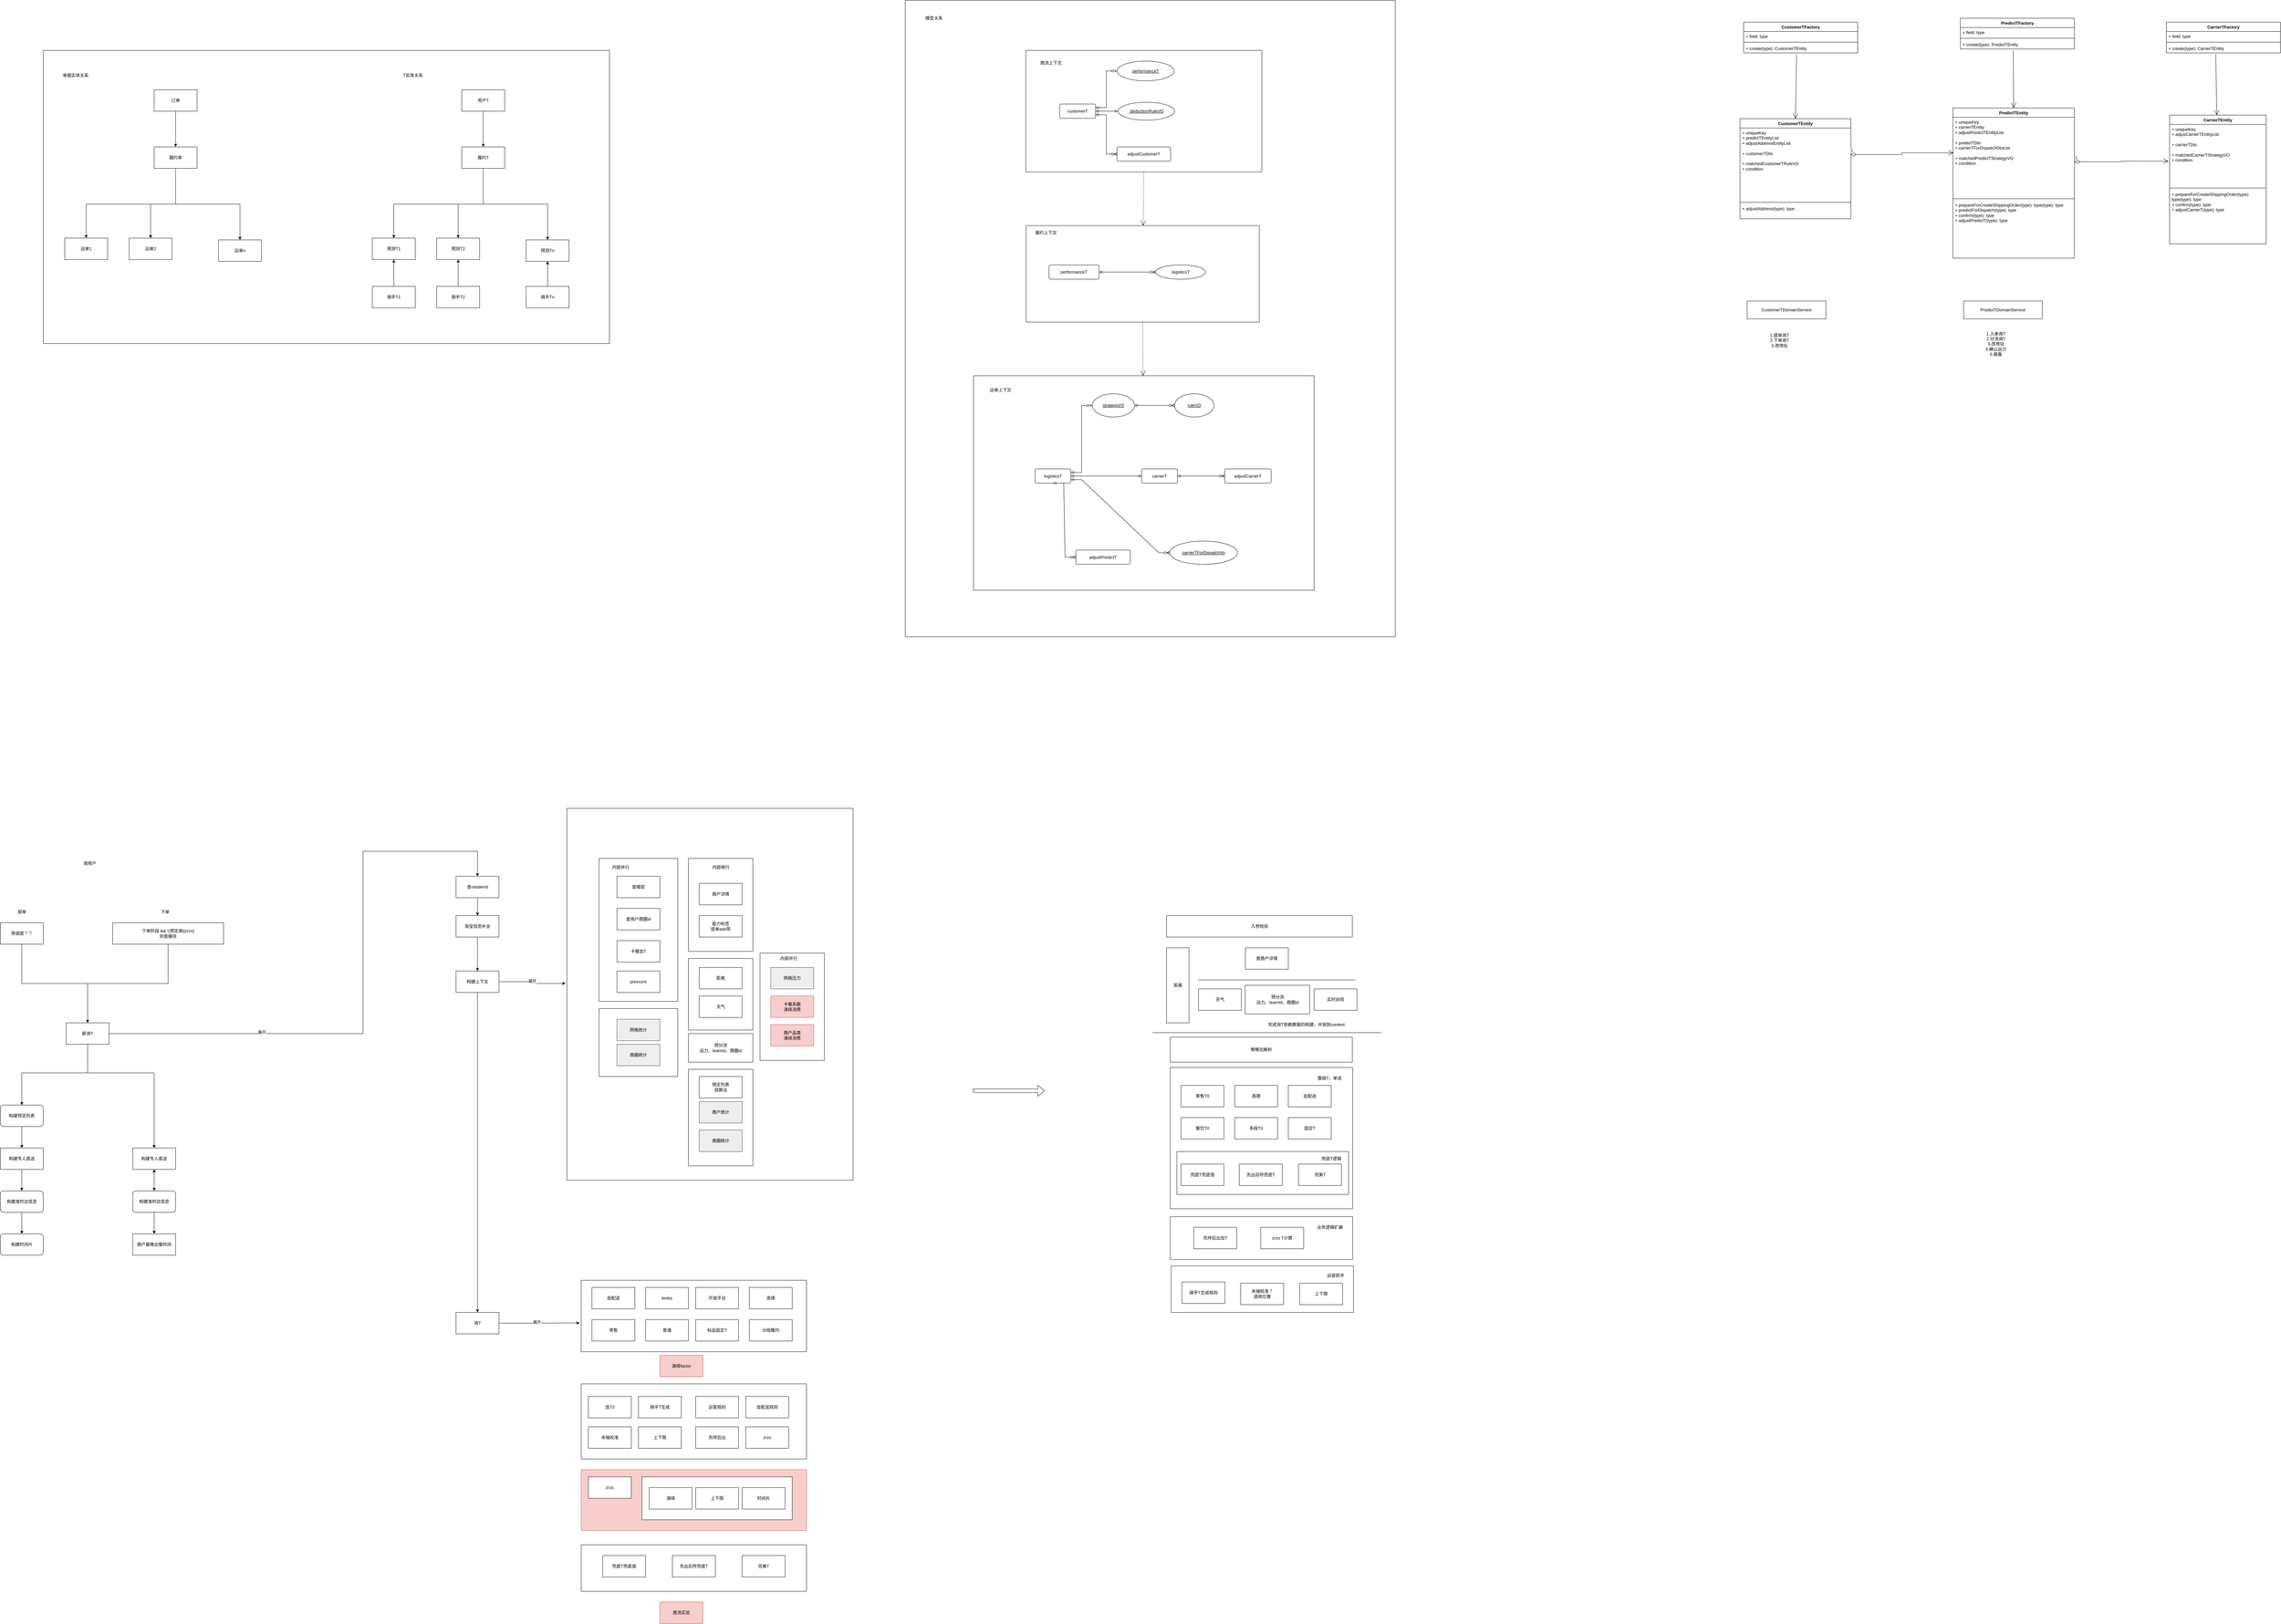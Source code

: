<mxfile version="22.1.15" type="github">
  <diagram name="第 1 页" id="Sy9umP3xg3mDAJ2cGHKU">
    <mxGraphModel dx="4770" dy="2398" grid="1" gridSize="10" guides="1" tooltips="1" connect="1" arrows="1" fold="1" page="1" pageScale="1" pageWidth="827" pageHeight="1169" math="0" shadow="0">
      <root>
        <mxCell id="0" />
        <mxCell id="1" parent="0" />
        <mxCell id="2tqALb7JNDnn6POCCFjh-95" value="" style="whiteSpace=wrap;html=1;" parent="1" vertex="1">
          <mxGeometry x="290" y="-390" width="1370" height="1780" as="geometry" />
        </mxCell>
        <mxCell id="2tqALb7JNDnn6POCCFjh-91" value="" style="whiteSpace=wrap;html=1;" parent="1" vertex="1">
          <mxGeometry x="627" y="-250" width="660" height="340" as="geometry" />
        </mxCell>
        <mxCell id="2tqALb7JNDnn6POCCFjh-89" value="" style="whiteSpace=wrap;html=1;" parent="1" vertex="1">
          <mxGeometry x="481" y="660" width="952" height="600" as="geometry" />
        </mxCell>
        <mxCell id="2tqALb7JNDnn6POCCFjh-84" value="" style="whiteSpace=wrap;html=1;" parent="1" vertex="1">
          <mxGeometry x="-2120" y="-250" width="1583" height="820" as="geometry" />
        </mxCell>
        <mxCell id="K0B4q0zZ-ZlsoghsB4aM-43" value="" style="whiteSpace=wrap;html=1;" parent="1" vertex="1">
          <mxGeometry x="-656" y="1870" width="800" height="1040" as="geometry" />
        </mxCell>
        <mxCell id="5gtfUiYYgIrYR47HqZrA-74" value="&lt;span style=&quot;color: rgb(0, 0, 0); font-family: Helvetica; font-size: 12px; font-style: normal; font-variant-ligatures: normal; font-variant-caps: normal; font-weight: 400; letter-spacing: normal; orphans: 2; text-align: center; text-indent: 0px; text-transform: none; widows: 2; word-spacing: 0px; -webkit-text-stroke-width: 0px; background-color: rgb(251, 251, 251); text-decoration-thickness: initial; text-decoration-style: initial; text-decoration-color: initial; float: none; display: inline !important;&quot;&gt;询用户&lt;br&gt;&lt;br&gt;&lt;/span&gt;" style="text;whiteSpace=wrap;html=1;" parent="1" vertex="1">
          <mxGeometry x="-2010" y="2010" width="260" height="50" as="geometry" />
        </mxCell>
        <mxCell id="5gtfUiYYgIrYR47HqZrA-94" style="edgeStyle=orthogonalEdgeStyle;rounded=0;orthogonalLoop=1;jettySize=auto;html=1;" parent="1" source="5gtfUiYYgIrYR47HqZrA-76" target="5gtfUiYYgIrYR47HqZrA-84" edge="1">
          <mxGeometry relative="1" as="geometry">
            <Array as="points">
              <mxPoint x="-1771" y="2360" />
              <mxPoint x="-1996" y="2360" />
            </Array>
          </mxGeometry>
        </mxCell>
        <mxCell id="5gtfUiYYgIrYR47HqZrA-76" value="下单阶段 &amp;amp;&amp;amp; !(预定单||zrzs)&lt;br&gt;则查缓存" style="whiteSpace=wrap;html=1;" parent="1" vertex="1">
          <mxGeometry x="-1926" y="2190" width="310" height="60" as="geometry" />
        </mxCell>
        <mxCell id="5gtfUiYYgIrYR47HqZrA-80" value="提单" style="text;html=1;align=center;verticalAlign=middle;resizable=0;points=[];autosize=1;strokeColor=none;fillColor=none;" parent="1" vertex="1">
          <mxGeometry x="-2210" y="2140" width="60" height="40" as="geometry" />
        </mxCell>
        <mxCell id="5gtfUiYYgIrYR47HqZrA-81" value="下单" style="text;html=1;align=center;verticalAlign=middle;resizable=0;points=[];autosize=1;strokeColor=none;fillColor=none;" parent="1" vertex="1">
          <mxGeometry x="-1810" y="2140" width="60" height="40" as="geometry" />
        </mxCell>
        <mxCell id="5gtfUiYYgIrYR47HqZrA-95" style="edgeStyle=orthogonalEdgeStyle;rounded=0;orthogonalLoop=1;jettySize=auto;html=1;" parent="1" source="5gtfUiYYgIrYR47HqZrA-82" target="5gtfUiYYgIrYR47HqZrA-84" edge="1">
          <mxGeometry relative="1" as="geometry">
            <Array as="points">
              <mxPoint x="-2180" y="2360" />
              <mxPoint x="-1996" y="2360" />
            </Array>
          </mxGeometry>
        </mxCell>
        <mxCell id="5gtfUiYYgIrYR47HqZrA-82" value="预调度？？" style="whiteSpace=wrap;html=1;" parent="1" vertex="1">
          <mxGeometry x="-2240" y="2190" width="120" height="60" as="geometry" />
        </mxCell>
        <mxCell id="5gtfUiYYgIrYR47HqZrA-96" style="edgeStyle=orthogonalEdgeStyle;rounded=0;orthogonalLoop=1;jettySize=auto;html=1;entryX=0.5;entryY=0;entryDx=0;entryDy=0;" parent="1" source="5gtfUiYYgIrYR47HqZrA-84" target="5gtfUiYYgIrYR47HqZrA-85" edge="1">
          <mxGeometry relative="1" as="geometry">
            <Array as="points">
              <mxPoint x="-1996" y="2610" />
              <mxPoint x="-2180" y="2610" />
            </Array>
          </mxGeometry>
        </mxCell>
        <mxCell id="5gtfUiYYgIrYR47HqZrA-97" style="edgeStyle=orthogonalEdgeStyle;rounded=0;orthogonalLoop=1;jettySize=auto;html=1;" parent="1" source="5gtfUiYYgIrYR47HqZrA-84" target="5gtfUiYYgIrYR47HqZrA-89" edge="1">
          <mxGeometry relative="1" as="geometry">
            <Array as="points">
              <mxPoint x="-1996" y="2610" />
              <mxPoint x="-1810" y="2610" />
            </Array>
          </mxGeometry>
        </mxCell>
        <mxCell id="5gtfUiYYgIrYR47HqZrA-103" style="edgeStyle=orthogonalEdgeStyle;rounded=0;orthogonalLoop=1;jettySize=auto;html=1;entryX=0.5;entryY=0;entryDx=0;entryDy=0;" parent="1" source="5gtfUiYYgIrYR47HqZrA-84" target="5gtfUiYYgIrYR47HqZrA-105" edge="1">
          <mxGeometry relative="1" as="geometry">
            <mxPoint x="-1056" y="2090" as="targetPoint" />
            <Array as="points">
              <mxPoint x="-1226" y="2500" />
              <mxPoint x="-1226" y="1990" />
              <mxPoint x="-906" y="1990" />
            </Array>
          </mxGeometry>
        </mxCell>
        <mxCell id="5gtfUiYYgIrYR47HqZrA-106" value="展开" style="edgeLabel;html=1;align=center;verticalAlign=middle;resizable=0;points=[];" parent="5gtfUiYYgIrYR47HqZrA-103" vertex="1" connectable="0">
          <mxGeometry x="-0.47" y="4" relative="1" as="geometry">
            <mxPoint as="offset" />
          </mxGeometry>
        </mxCell>
        <mxCell id="5gtfUiYYgIrYR47HqZrA-84" value="新询T" style="whiteSpace=wrap;html=1;" parent="1" vertex="1">
          <mxGeometry x="-2056" y="2470" width="120" height="60" as="geometry" />
        </mxCell>
        <mxCell id="5gtfUiYYgIrYR47HqZrA-98" value="" style="edgeStyle=orthogonalEdgeStyle;rounded=0;orthogonalLoop=1;jettySize=auto;html=1;" parent="1" source="5gtfUiYYgIrYR47HqZrA-85" target="5gtfUiYYgIrYR47HqZrA-91" edge="1">
          <mxGeometry relative="1" as="geometry" />
        </mxCell>
        <mxCell id="5gtfUiYYgIrYR47HqZrA-85" value="构建预定列表" style="rounded=1;whiteSpace=wrap;html=1;" parent="1" vertex="1">
          <mxGeometry x="-2240" y="2700" width="120" height="60" as="geometry" />
        </mxCell>
        <mxCell id="5gtfUiYYgIrYR47HqZrA-100" value="" style="edgeStyle=orthogonalEdgeStyle;rounded=0;orthogonalLoop=1;jettySize=auto;html=1;" parent="1" source="5gtfUiYYgIrYR47HqZrA-86" target="5gtfUiYYgIrYR47HqZrA-87" edge="1">
          <mxGeometry relative="1" as="geometry" />
        </mxCell>
        <mxCell id="5gtfUiYYgIrYR47HqZrA-86" value="构建准时达信息" style="rounded=1;whiteSpace=wrap;html=1;" parent="1" vertex="1">
          <mxGeometry x="-2240" y="2940" width="120" height="60" as="geometry" />
        </mxCell>
        <mxCell id="5gtfUiYYgIrYR47HqZrA-87" value="构建时间片" style="rounded=1;whiteSpace=wrap;html=1;" parent="1" vertex="1">
          <mxGeometry x="-2240" y="3060" width="120" height="60" as="geometry" />
        </mxCell>
        <mxCell id="5gtfUiYYgIrYR47HqZrA-88" value="商户最晚出餐时间" style="whiteSpace=wrap;html=1;" parent="1" vertex="1">
          <mxGeometry x="-1870" y="3060" width="120" height="60" as="geometry" />
        </mxCell>
        <mxCell id="5gtfUiYYgIrYR47HqZrA-101" value="" style="edgeStyle=orthogonalEdgeStyle;rounded=0;orthogonalLoop=1;jettySize=auto;html=1;" parent="1" source="5gtfUiYYgIrYR47HqZrA-89" target="5gtfUiYYgIrYR47HqZrA-90" edge="1">
          <mxGeometry relative="1" as="geometry" />
        </mxCell>
        <mxCell id="5gtfUiYYgIrYR47HqZrA-89" value="构建专人直送" style="whiteSpace=wrap;html=1;" parent="1" vertex="1">
          <mxGeometry x="-1870" y="2820" width="120" height="60" as="geometry" />
        </mxCell>
        <mxCell id="5gtfUiYYgIrYR47HqZrA-102" value="" style="edgeStyle=orthogonalEdgeStyle;rounded=0;orthogonalLoop=1;jettySize=auto;html=1;" parent="1" source="5gtfUiYYgIrYR47HqZrA-90" target="5gtfUiYYgIrYR47HqZrA-88" edge="1">
          <mxGeometry relative="1" as="geometry" />
        </mxCell>
        <mxCell id="j1E3PI4-q5CCPXzSKbCA-19" value="" style="edgeStyle=orthogonalEdgeStyle;rounded=0;orthogonalLoop=1;jettySize=auto;html=1;" parent="1" source="5gtfUiYYgIrYR47HqZrA-90" target="5gtfUiYYgIrYR47HqZrA-89" edge="1">
          <mxGeometry relative="1" as="geometry" />
        </mxCell>
        <mxCell id="5gtfUiYYgIrYR47HqZrA-90" value="构建准时达信息" style="rounded=1;whiteSpace=wrap;html=1;" parent="1" vertex="1">
          <mxGeometry x="-1870" y="2940" width="120" height="60" as="geometry" />
        </mxCell>
        <mxCell id="5gtfUiYYgIrYR47HqZrA-99" value="" style="edgeStyle=orthogonalEdgeStyle;rounded=0;orthogonalLoop=1;jettySize=auto;html=1;" parent="1" source="5gtfUiYYgIrYR47HqZrA-91" target="5gtfUiYYgIrYR47HqZrA-86" edge="1">
          <mxGeometry relative="1" as="geometry" />
        </mxCell>
        <mxCell id="5gtfUiYYgIrYR47HqZrA-91" value="构建专人直送" style="whiteSpace=wrap;html=1;" parent="1" vertex="1">
          <mxGeometry x="-2240" y="2820" width="120" height="60" as="geometry" />
        </mxCell>
        <mxCell id="5gtfUiYYgIrYR47HqZrA-92" style="edgeStyle=orthogonalEdgeStyle;rounded=0;orthogonalLoop=1;jettySize=auto;html=1;exitX=0.5;exitY=1;exitDx=0;exitDy=0;" parent="1" source="5gtfUiYYgIrYR47HqZrA-85" target="5gtfUiYYgIrYR47HqZrA-85" edge="1">
          <mxGeometry relative="1" as="geometry" />
        </mxCell>
        <mxCell id="K0B4q0zZ-ZlsoghsB4aM-3" value="" style="edgeStyle=orthogonalEdgeStyle;rounded=0;orthogonalLoop=1;jettySize=auto;html=1;" parent="1" source="5gtfUiYYgIrYR47HqZrA-105" target="K0B4q0zZ-ZlsoghsB4aM-2" edge="1">
          <mxGeometry relative="1" as="geometry" />
        </mxCell>
        <mxCell id="5gtfUiYYgIrYR47HqZrA-105" value="查retailerId" style="whiteSpace=wrap;html=1;" parent="1" vertex="1">
          <mxGeometry x="-966" y="2060" width="120" height="60" as="geometry" />
        </mxCell>
        <mxCell id="K0B4q0zZ-ZlsoghsB4aM-5" value="" style="edgeStyle=orthogonalEdgeStyle;rounded=0;orthogonalLoop=1;jettySize=auto;html=1;" parent="1" source="K0B4q0zZ-ZlsoghsB4aM-2" target="K0B4q0zZ-ZlsoghsB4aM-4" edge="1">
          <mxGeometry relative="1" as="geometry" />
        </mxCell>
        <mxCell id="K0B4q0zZ-ZlsoghsB4aM-2" value="淘宝信息补全" style="whiteSpace=wrap;html=1;" parent="1" vertex="1">
          <mxGeometry x="-966" y="2170" width="120" height="60" as="geometry" />
        </mxCell>
        <mxCell id="K0B4q0zZ-ZlsoghsB4aM-48" style="edgeStyle=orthogonalEdgeStyle;rounded=0;orthogonalLoop=1;jettySize=auto;html=1;entryX=0.5;entryY=0;entryDx=0;entryDy=0;" parent="1" source="K0B4q0zZ-ZlsoghsB4aM-4" target="K0B4q0zZ-ZlsoghsB4aM-47" edge="1">
          <mxGeometry relative="1" as="geometry" />
        </mxCell>
        <mxCell id="K0B4q0zZ-ZlsoghsB4aM-4" value="构建上下文" style="whiteSpace=wrap;html=1;" parent="1" vertex="1">
          <mxGeometry x="-966" y="2325" width="120" height="60" as="geometry" />
        </mxCell>
        <mxCell id="K0B4q0zZ-ZlsoghsB4aM-6" value="" style="whiteSpace=wrap;html=1;" parent="1" vertex="1">
          <mxGeometry x="-566" y="2010" width="220" height="400" as="geometry" />
        </mxCell>
        <mxCell id="K0B4q0zZ-ZlsoghsB4aM-7" value="查用户商圈id" style="whiteSpace=wrap;html=1;" parent="1" vertex="1">
          <mxGeometry x="-516" y="2150" width="120" height="60" as="geometry" />
        </mxCell>
        <mxCell id="K0B4q0zZ-ZlsoghsB4aM-8" value="卡餐加T" style="whiteSpace=wrap;html=1;" parent="1" vertex="1">
          <mxGeometry x="-516" y="2240" width="120" height="60" as="geometry" />
        </mxCell>
        <mxCell id="K0B4q0zZ-ZlsoghsB4aM-9" value="prescore" style="whiteSpace=wrap;html=1;" parent="1" vertex="1">
          <mxGeometry x="-516" y="2325" width="120" height="60" as="geometry" />
        </mxCell>
        <mxCell id="K0B4q0zZ-ZlsoghsB4aM-13" value="" style="whiteSpace=wrap;html=1;" parent="1" vertex="1">
          <mxGeometry x="-316" y="2010" width="180" height="260" as="geometry" />
        </mxCell>
        <mxCell id="K0B4q0zZ-ZlsoghsB4aM-15" value="能力标签&lt;br&gt;提单ads带" style="whiteSpace=wrap;html=1;" parent="1" vertex="1">
          <mxGeometry x="-286" y="2170" width="120" height="60" as="geometry" />
        </mxCell>
        <mxCell id="K0B4q0zZ-ZlsoghsB4aM-17" value="" style="whiteSpace=wrap;html=1;" parent="1" vertex="1">
          <mxGeometry x="-116" y="2275" width="180" height="300" as="geometry" />
        </mxCell>
        <mxCell id="K0B4q0zZ-ZlsoghsB4aM-19" value="商户品类&lt;br&gt;演绎消费" style="whiteSpace=wrap;html=1;fillColor=#f8cecc;strokeColor=#b85450;" parent="1" vertex="1">
          <mxGeometry x="-86" y="2475" width="120" height="60" as="geometry" />
        </mxCell>
        <mxCell id="K0B4q0zZ-ZlsoghsB4aM-21" value="网格压力" style="whiteSpace=wrap;html=1;fillColor=#eeeeee;strokeColor=#36393d;" parent="1" vertex="1">
          <mxGeometry x="-86" y="2315" width="120" height="60" as="geometry" />
        </mxCell>
        <mxCell id="K0B4q0zZ-ZlsoghsB4aM-24" value="查楼层" style="whiteSpace=wrap;html=1;" parent="1" vertex="1">
          <mxGeometry x="-516" y="2060" width="120" height="60" as="geometry" />
        </mxCell>
        <mxCell id="K0B4q0zZ-ZlsoghsB4aM-26" value="商户详情" style="whiteSpace=wrap;html=1;" parent="1" vertex="1">
          <mxGeometry x="-286" y="2080" width="120" height="60" as="geometry" />
        </mxCell>
        <mxCell id="K0B4q0zZ-ZlsoghsB4aM-27" value="内部并行" style="text;html=1;align=center;verticalAlign=middle;resizable=0;points=[];autosize=1;strokeColor=none;fillColor=none;" parent="1" vertex="1">
          <mxGeometry x="-556" y="2015" width="100" height="40" as="geometry" />
        </mxCell>
        <mxCell id="K0B4q0zZ-ZlsoghsB4aM-28" value="内部串行" style="text;html=1;align=center;verticalAlign=middle;resizable=0;points=[];autosize=1;strokeColor=none;fillColor=none;" parent="1" vertex="1">
          <mxGeometry x="-276" y="2015" width="100" height="40" as="geometry" />
        </mxCell>
        <mxCell id="K0B4q0zZ-ZlsoghsB4aM-29" value="卡餐系数&lt;br&gt;演绎消费" style="whiteSpace=wrap;html=1;fillColor=#f8cecc;strokeColor=#b85450;" parent="1" vertex="1">
          <mxGeometry x="-86" y="2395" width="120" height="60" as="geometry" />
        </mxCell>
        <mxCell id="K0B4q0zZ-ZlsoghsB4aM-30" value="内部并行" style="text;html=1;align=center;verticalAlign=middle;resizable=0;points=[];autosize=1;strokeColor=none;fillColor=none;" parent="1" vertex="1">
          <mxGeometry x="-86" y="2270" width="100" height="40" as="geometry" />
        </mxCell>
        <mxCell id="K0B4q0zZ-ZlsoghsB4aM-31" value="预分流&lt;br&gt;运力、teamId、商圈id" style="whiteSpace=wrap;html=1;" parent="1" vertex="1">
          <mxGeometry x="-316" y="2500" width="180" height="80" as="geometry" />
        </mxCell>
        <mxCell id="K0B4q0zZ-ZlsoghsB4aM-32" value="" style="whiteSpace=wrap;html=1;" parent="1" vertex="1">
          <mxGeometry x="-316" y="2290" width="180" height="200" as="geometry" />
        </mxCell>
        <mxCell id="K0B4q0zZ-ZlsoghsB4aM-33" value="距离" style="whiteSpace=wrap;html=1;" parent="1" vertex="1">
          <mxGeometry x="-286" y="2315" width="120" height="60" as="geometry" />
        </mxCell>
        <mxCell id="K0B4q0zZ-ZlsoghsB4aM-34" value="天气" style="whiteSpace=wrap;html=1;" parent="1" vertex="1">
          <mxGeometry x="-286" y="2395" width="120" height="60" as="geometry" />
        </mxCell>
        <mxCell id="K0B4q0zZ-ZlsoghsB4aM-35" value="" style="whiteSpace=wrap;html=1;" parent="1" vertex="1">
          <mxGeometry x="-566" y="2430" width="220" height="190" as="geometry" />
        </mxCell>
        <mxCell id="K0B4q0zZ-ZlsoghsB4aM-36" value="网格统计" style="whiteSpace=wrap;html=1;fillColor=#eeeeee;strokeColor=#36393d;" parent="1" vertex="1">
          <mxGeometry x="-516" y="2460" width="120" height="60" as="geometry" />
        </mxCell>
        <mxCell id="K0B4q0zZ-ZlsoghsB4aM-37" value="商圈统计" style="whiteSpace=wrap;html=1;fillColor=#eeeeee;strokeColor=#36393d;" parent="1" vertex="1">
          <mxGeometry x="-516" y="2530" width="120" height="60" as="geometry" />
        </mxCell>
        <mxCell id="K0B4q0zZ-ZlsoghsB4aM-39" value="" style="whiteSpace=wrap;html=1;" parent="1" vertex="1">
          <mxGeometry x="-316" y="2600" width="180" height="270" as="geometry" />
        </mxCell>
        <mxCell id="K0B4q0zZ-ZlsoghsB4aM-40" value="商户统计" style="whiteSpace=wrap;html=1;fillColor=#eeeeee;strokeColor=#36393d;" parent="1" vertex="1">
          <mxGeometry x="-286" y="2690" width="120" height="60" as="geometry" />
        </mxCell>
        <mxCell id="K0B4q0zZ-ZlsoghsB4aM-41" value="商圈统计" style="whiteSpace=wrap;html=1;fillColor=#eeeeee;strokeColor=#36393d;" parent="1" vertex="1">
          <mxGeometry x="-286" y="2770" width="120" height="60" as="geometry" />
        </mxCell>
        <mxCell id="K0B4q0zZ-ZlsoghsB4aM-42" value="预定列表&lt;br style=&quot;border-color: var(--border-color);&quot;&gt;调算法" style="whiteSpace=wrap;html=1;" parent="1" vertex="1">
          <mxGeometry x="-286" y="2620" width="120" height="60" as="geometry" />
        </mxCell>
        <mxCell id="K0B4q0zZ-ZlsoghsB4aM-45" style="edgeStyle=orthogonalEdgeStyle;rounded=0;orthogonalLoop=1;jettySize=auto;html=1;entryX=-0.005;entryY=0.471;entryDx=0;entryDy=0;entryPerimeter=0;" parent="1" source="K0B4q0zZ-ZlsoghsB4aM-4" target="K0B4q0zZ-ZlsoghsB4aM-43" edge="1">
          <mxGeometry relative="1" as="geometry" />
        </mxCell>
        <mxCell id="K0B4q0zZ-ZlsoghsB4aM-46" value="展开" style="edgeLabel;html=1;align=center;verticalAlign=middle;resizable=0;points=[];" parent="K0B4q0zZ-ZlsoghsB4aM-45" vertex="1" connectable="0">
          <mxGeometry x="-0.025" y="2" relative="1" as="geometry">
            <mxPoint as="offset" />
          </mxGeometry>
        </mxCell>
        <mxCell id="K0B4q0zZ-ZlsoghsB4aM-47" value="询T" style="whiteSpace=wrap;html=1;" parent="1" vertex="1">
          <mxGeometry x="-966" y="3280" width="120" height="60" as="geometry" />
        </mxCell>
        <mxCell id="K0B4q0zZ-ZlsoghsB4aM-49" value="" style="whiteSpace=wrap;html=1;" parent="1" vertex="1">
          <mxGeometry x="-616" y="3190" width="630" height="200" as="geometry" />
        </mxCell>
        <mxCell id="K0B4q0zZ-ZlsoghsB4aM-50" value="bmbs" style="whiteSpace=wrap;html=1;" parent="1" vertex="1">
          <mxGeometry x="-436" y="3210" width="120" height="60" as="geometry" />
        </mxCell>
        <mxCell id="K0B4q0zZ-ZlsoghsB4aM-51" value="自配送" style="whiteSpace=wrap;html=1;" parent="1" vertex="1">
          <mxGeometry x="-586" y="3210" width="120" height="60" as="geometry" />
        </mxCell>
        <mxCell id="K0B4q0zZ-ZlsoghsB4aM-52" value="开放平台" style="whiteSpace=wrap;html=1;" parent="1" vertex="1">
          <mxGeometry x="-296" y="3210" width="120" height="60" as="geometry" />
        </mxCell>
        <mxCell id="K0B4q0zZ-ZlsoghsB4aM-53" value="高德" style="whiteSpace=wrap;html=1;" parent="1" vertex="1">
          <mxGeometry x="-146" y="3210" width="120" height="60" as="geometry" />
        </mxCell>
        <mxCell id="K0B4q0zZ-ZlsoghsB4aM-54" value="分段履约" style="whiteSpace=wrap;html=1;" parent="1" vertex="1">
          <mxGeometry x="-146" y="3300" width="120" height="60" as="geometry" />
        </mxCell>
        <mxCell id="K0B4q0zZ-ZlsoghsB4aM-55" value="零售" style="whiteSpace=wrap;html=1;" parent="1" vertex="1">
          <mxGeometry x="-586" y="3300" width="120" height="60" as="geometry" />
        </mxCell>
        <mxCell id="K0B4q0zZ-ZlsoghsB4aM-56" value="普通" style="whiteSpace=wrap;html=1;" parent="1" vertex="1">
          <mxGeometry x="-436" y="3300" width="120" height="60" as="geometry" />
        </mxCell>
        <mxCell id="K0B4q0zZ-ZlsoghsB4aM-57" value="标品固定T" style="whiteSpace=wrap;html=1;" parent="1" vertex="1">
          <mxGeometry x="-296" y="3300" width="120" height="60" as="geometry" />
        </mxCell>
        <mxCell id="K0B4q0zZ-ZlsoghsB4aM-58" style="edgeStyle=orthogonalEdgeStyle;rounded=0;orthogonalLoop=1;jettySize=auto;html=1;entryX=-0.007;entryY=0.597;entryDx=0;entryDy=0;entryPerimeter=0;" parent="1" source="K0B4q0zZ-ZlsoghsB4aM-47" target="K0B4q0zZ-ZlsoghsB4aM-49" edge="1">
          <mxGeometry relative="1" as="geometry" />
        </mxCell>
        <mxCell id="K0B4q0zZ-ZlsoghsB4aM-59" value="展开" style="edgeLabel;html=1;align=center;verticalAlign=middle;resizable=0;points=[];" parent="K0B4q0zZ-ZlsoghsB4aM-58" vertex="1" connectable="0">
          <mxGeometry x="-0.08" y="3" relative="1" as="geometry">
            <mxPoint x="2" as="offset" />
          </mxGeometry>
        </mxCell>
        <mxCell id="K0B4q0zZ-ZlsoghsB4aM-60" value="" style="whiteSpace=wrap;html=1;" parent="1" vertex="1">
          <mxGeometry x="-616" y="3930" width="630" height="130" as="geometry" />
        </mxCell>
        <mxCell id="K0B4q0zZ-ZlsoghsB4aM-61" value="兜底T兜底值" style="whiteSpace=wrap;html=1;" parent="1" vertex="1">
          <mxGeometry x="-556" y="3960" width="120" height="60" as="geometry" />
        </mxCell>
        <mxCell id="K0B4q0zZ-ZlsoghsB4aM-62" value="完美T" style="whiteSpace=wrap;html=1;" parent="1" vertex="1">
          <mxGeometry x="-166" y="3960" width="120" height="60" as="geometry" />
        </mxCell>
        <mxCell id="K0B4q0zZ-ZlsoghsB4aM-63" value="先出后呼兜底T" style="whiteSpace=wrap;html=1;" parent="1" vertex="1">
          <mxGeometry x="-361" y="3960" width="120" height="60" as="geometry" />
        </mxCell>
        <mxCell id="K0B4q0zZ-ZlsoghsB4aM-64" value="演绎factor" style="whiteSpace=wrap;html=1;fillColor=#f8cecc;strokeColor=#b85450;" parent="1" vertex="1">
          <mxGeometry x="-396" y="3400" width="120" height="60" as="geometry" />
        </mxCell>
        <mxCell id="K0B4q0zZ-ZlsoghsB4aM-66" value="" style="whiteSpace=wrap;html=1;" parent="1" vertex="1">
          <mxGeometry x="-616" y="3480" width="630" height="210" as="geometry" />
        </mxCell>
        <mxCell id="j1E3PI4-q5CCPXzSKbCA-1" value="选T0" style="whiteSpace=wrap;html=1;" parent="1" vertex="1">
          <mxGeometry x="-596" y="3515" width="120" height="60" as="geometry" />
        </mxCell>
        <mxCell id="j1E3PI4-q5CCPXzSKbCA-2" value="骑手T生成" style="whiteSpace=wrap;html=1;" parent="1" vertex="1">
          <mxGeometry x="-456" y="3515" width="120" height="60" as="geometry" />
        </mxCell>
        <mxCell id="j1E3PI4-q5CCPXzSKbCA-3" value="运营规则" style="whiteSpace=wrap;html=1;" parent="1" vertex="1">
          <mxGeometry x="-296" y="3515" width="120" height="60" as="geometry" />
        </mxCell>
        <mxCell id="j1E3PI4-q5CCPXzSKbCA-4" value="自配送规则" style="whiteSpace=wrap;html=1;" parent="1" vertex="1">
          <mxGeometry x="-156" y="3515" width="120" height="60" as="geometry" />
        </mxCell>
        <mxCell id="j1E3PI4-q5CCPXzSKbCA-5" value="上下限" style="whiteSpace=wrap;html=1;" parent="1" vertex="1">
          <mxGeometry x="-456" y="3600" width="120" height="60" as="geometry" />
        </mxCell>
        <mxCell id="j1E3PI4-q5CCPXzSKbCA-6" value="末端校准" style="whiteSpace=wrap;html=1;" parent="1" vertex="1">
          <mxGeometry x="-596" y="3600" width="120" height="60" as="geometry" />
        </mxCell>
        <mxCell id="j1E3PI4-q5CCPXzSKbCA-7" value="先呼后出" style="whiteSpace=wrap;html=1;" parent="1" vertex="1">
          <mxGeometry x="-296" y="3600" width="120" height="60" as="geometry" />
        </mxCell>
        <mxCell id="j1E3PI4-q5CCPXzSKbCA-8" value="zrzs" style="whiteSpace=wrap;html=1;" parent="1" vertex="1">
          <mxGeometry x="-156" y="3600" width="120" height="60" as="geometry" />
        </mxCell>
        <mxCell id="j1E3PI4-q5CCPXzSKbCA-9" value="" style="whiteSpace=wrap;html=1;fillColor=#f8cecc;strokeColor=#b85450;" parent="1" vertex="1">
          <mxGeometry x="-616" y="3720" width="630" height="170" as="geometry" />
        </mxCell>
        <mxCell id="j1E3PI4-q5CCPXzSKbCA-10" value="zrzs" style="whiteSpace=wrap;html=1;" parent="1" vertex="1">
          <mxGeometry x="-596" y="3740" width="120" height="60" as="geometry" />
        </mxCell>
        <mxCell id="j1E3PI4-q5CCPXzSKbCA-12" value="" style="whiteSpace=wrap;html=1;" parent="1" vertex="1">
          <mxGeometry x="-446" y="3740" width="420" height="120" as="geometry" />
        </mxCell>
        <mxCell id="j1E3PI4-q5CCPXzSKbCA-13" value="演绎" style="whiteSpace=wrap;html=1;" parent="1" vertex="1">
          <mxGeometry x="-426" y="3770" width="120" height="60" as="geometry" />
        </mxCell>
        <mxCell id="j1E3PI4-q5CCPXzSKbCA-14" value="上下限" style="whiteSpace=wrap;html=1;" parent="1" vertex="1">
          <mxGeometry x="-296" y="3770" width="120" height="60" as="geometry" />
        </mxCell>
        <mxCell id="j1E3PI4-q5CCPXzSKbCA-15" value="时间片" style="whiteSpace=wrap;html=1;" parent="1" vertex="1">
          <mxGeometry x="-166" y="3770" width="120" height="60" as="geometry" />
        </mxCell>
        <mxCell id="j1E3PI4-q5CCPXzSKbCA-16" value="商流实验" style="whiteSpace=wrap;html=1;fillColor=#f8cecc;strokeColor=#b85450;" parent="1" vertex="1">
          <mxGeometry x="-396" y="4090" width="120" height="60" as="geometry" />
        </mxCell>
        <mxCell id="j1E3PI4-q5CCPXzSKbCA-35" value="CustomerTEntity" style="swimlane;fontStyle=1;align=center;verticalAlign=top;childLayout=stackLayout;horizontal=1;startSize=26;horizontalStack=0;resizeParent=1;resizeParentMax=0;resizeLast=0;collapsible=1;marginBottom=0;whiteSpace=wrap;html=1;" parent="1" vertex="1">
          <mxGeometry x="2624" y="-59" width="310" height="280" as="geometry" />
        </mxCell>
        <mxCell id="j1E3PI4-q5CCPXzSKbCA-36" value="+ uniqueKey&lt;br&gt;+ predictTEntityList&lt;br&gt;+ adjustAddressEntityList&lt;br&gt;&lt;br&gt;+ customerTDto&lt;br style=&quot;border-color: var(--border-color);&quot;&gt;&lt;br&gt;+ matchedCustomerTRuleVO&lt;br&gt;+ condition" style="text;strokeColor=none;fillColor=none;align=left;verticalAlign=top;spacingLeft=4;spacingRight=4;overflow=hidden;rotatable=0;points=[[0,0.5],[1,0.5]];portConstraint=eastwest;whiteSpace=wrap;html=1;" parent="j1E3PI4-q5CCPXzSKbCA-35" vertex="1">
          <mxGeometry y="26" width="310" height="204" as="geometry" />
        </mxCell>
        <mxCell id="j1E3PI4-q5CCPXzSKbCA-37" value="" style="line;strokeWidth=1;fillColor=none;align=left;verticalAlign=middle;spacingTop=-1;spacingLeft=3;spacingRight=3;rotatable=0;labelPosition=right;points=[];portConstraint=eastwest;strokeColor=inherit;" parent="j1E3PI4-q5CCPXzSKbCA-35" vertex="1">
          <mxGeometry y="230" width="310" height="8" as="geometry" />
        </mxCell>
        <mxCell id="j1E3PI4-q5CCPXzSKbCA-38" value="+ adjustAddress(type): type" style="text;strokeColor=none;fillColor=none;align=left;verticalAlign=top;spacingLeft=4;spacingRight=4;overflow=hidden;rotatable=0;points=[[0,0.5],[1,0.5]];portConstraint=eastwest;whiteSpace=wrap;html=1;" parent="j1E3PI4-q5CCPXzSKbCA-35" vertex="1">
          <mxGeometry y="238" width="310" height="42" as="geometry" />
        </mxCell>
        <mxCell id="j1E3PI4-q5CCPXzSKbCA-40" value="PredictTEntity" style="swimlane;fontStyle=1;align=center;verticalAlign=top;childLayout=stackLayout;horizontal=1;startSize=26;horizontalStack=0;resizeParent=1;resizeParentMax=0;resizeLast=0;collapsible=1;marginBottom=0;whiteSpace=wrap;html=1;" parent="1" vertex="1">
          <mxGeometry x="3219" y="-89" width="340" height="420" as="geometry" />
        </mxCell>
        <mxCell id="j1E3PI4-q5CCPXzSKbCA-41" value="+ uniqueKey&lt;br&gt;+ carrierTEntity&lt;br&gt;+ adjustPredictTEntityList&lt;br&gt;&lt;br&gt;+ predictTDto&lt;br style=&quot;border-color: var(--border-color);&quot;&gt;+&amp;nbsp;carrierTForDispatchDtoList&lt;br style=&quot;border-color: var(--border-color);&quot;&gt;&lt;br&gt;+ matchedPredictTStrategyVO&lt;br&gt;+ condition" style="text;strokeColor=none;fillColor=none;align=left;verticalAlign=top;spacingLeft=4;spacingRight=4;overflow=hidden;rotatable=0;points=[[0,0.5],[1,0.5]];portConstraint=eastwest;whiteSpace=wrap;html=1;" parent="j1E3PI4-q5CCPXzSKbCA-40" vertex="1">
          <mxGeometry y="26" width="340" height="224" as="geometry" />
        </mxCell>
        <mxCell id="j1E3PI4-q5CCPXzSKbCA-42" value="" style="line;strokeWidth=1;fillColor=none;align=left;verticalAlign=middle;spacingTop=-1;spacingLeft=3;spacingRight=3;rotatable=0;labelPosition=right;points=[];portConstraint=eastwest;strokeColor=inherit;" parent="j1E3PI4-q5CCPXzSKbCA-40" vertex="1">
          <mxGeometry y="250" width="340" height="8" as="geometry" />
        </mxCell>
        <mxCell id="j1E3PI4-q5CCPXzSKbCA-43" value="+ prepareForCreateShippingOrder(type): type(type): type&lt;br&gt;+ predictForDispatch(type): type&lt;br&gt;+ confirm(type): type&lt;br&gt;+ adjustPredictT(type): type" style="text;strokeColor=none;fillColor=none;align=left;verticalAlign=top;spacingLeft=4;spacingRight=4;overflow=hidden;rotatable=0;points=[[0,0.5],[1,0.5]];portConstraint=eastwest;whiteSpace=wrap;html=1;" parent="j1E3PI4-q5CCPXzSKbCA-40" vertex="1">
          <mxGeometry y="258" width="340" height="162" as="geometry" />
        </mxCell>
        <mxCell id="j1E3PI4-q5CCPXzSKbCA-45" value="CarrierTEntity" style="swimlane;fontStyle=1;align=center;verticalAlign=top;childLayout=stackLayout;horizontal=1;startSize=26;horizontalStack=0;resizeParent=1;resizeParentMax=0;resizeLast=0;collapsible=1;marginBottom=0;whiteSpace=wrap;html=1;" parent="1" vertex="1">
          <mxGeometry x="3825" y="-69" width="270" height="360" as="geometry" />
        </mxCell>
        <mxCell id="j1E3PI4-q5CCPXzSKbCA-46" value="+ uniqueKey&lt;br&gt;+ adjusCarrierTEntityList&lt;br&gt;&lt;br&gt;+ carrierTDto&lt;br&gt;&lt;br&gt;+ matchedCarrierTStrategyVO&lt;br&gt;+ condition" style="text;strokeColor=none;fillColor=none;align=left;verticalAlign=top;spacingLeft=4;spacingRight=4;overflow=hidden;rotatable=0;points=[[0,0.5],[1,0.5]];portConstraint=eastwest;whiteSpace=wrap;html=1;" parent="j1E3PI4-q5CCPXzSKbCA-45" vertex="1">
          <mxGeometry y="26" width="270" height="174" as="geometry" />
        </mxCell>
        <mxCell id="j1E3PI4-q5CCPXzSKbCA-47" value="" style="line;strokeWidth=1;fillColor=none;align=left;verticalAlign=middle;spacingTop=-1;spacingLeft=3;spacingRight=3;rotatable=0;labelPosition=right;points=[];portConstraint=eastwest;strokeColor=inherit;" parent="j1E3PI4-q5CCPXzSKbCA-45" vertex="1">
          <mxGeometry y="200" width="270" height="8" as="geometry" />
        </mxCell>
        <mxCell id="j1E3PI4-q5CCPXzSKbCA-48" value="+ prepareForCreateShippingOrder(type): type(type): type&lt;br style=&quot;border-color: var(--border-color);&quot;&gt;+ confirm(type): type&lt;br&gt;+ adjustCarrierT(type): type" style="text;strokeColor=none;fillColor=none;align=left;verticalAlign=top;spacingLeft=4;spacingRight=4;overflow=hidden;rotatable=0;points=[[0,0.5],[1,0.5]];portConstraint=eastwest;whiteSpace=wrap;html=1;" parent="j1E3PI4-q5CCPXzSKbCA-45" vertex="1">
          <mxGeometry y="208" width="270" height="152" as="geometry" />
        </mxCell>
        <mxCell id="j1E3PI4-q5CCPXzSKbCA-54" value="1" style="endArrow=open;html=1;endSize=12;startArrow=diamondThin;startSize=14;startFill=0;edgeStyle=orthogonalEdgeStyle;align=left;verticalAlign=bottom;rounded=0;exitX=0.995;exitY=0.364;exitDx=0;exitDy=0;exitPerimeter=0;entryX=0.004;entryY=0.444;entryDx=0;entryDy=0;entryPerimeter=0;" parent="1" source="j1E3PI4-q5CCPXzSKbCA-36" target="j1E3PI4-q5CCPXzSKbCA-41" edge="1">
          <mxGeometry x="-1" y="3" relative="1" as="geometry">
            <mxPoint x="3015" y="41" as="sourcePoint" />
            <mxPoint x="3175" y="41" as="targetPoint" />
          </mxGeometry>
        </mxCell>
        <mxCell id="j1E3PI4-q5CCPXzSKbCA-55" value="1" style="endArrow=open;html=1;endSize=12;startArrow=diamondThin;startSize=14;startFill=0;edgeStyle=orthogonalEdgeStyle;align=left;verticalAlign=bottom;rounded=0;exitX=0.999;exitY=0.556;exitDx=0;exitDy=0;exitPerimeter=0;entryX=-0.012;entryY=0.591;entryDx=0;entryDy=0;entryPerimeter=0;" parent="1" source="j1E3PI4-q5CCPXzSKbCA-41" target="j1E3PI4-q5CCPXzSKbCA-46" edge="1">
          <mxGeometry x="-1" y="3" relative="1" as="geometry">
            <mxPoint x="3595" y="-9" as="sourcePoint" />
            <mxPoint x="3755" y="-9" as="targetPoint" />
          </mxGeometry>
        </mxCell>
        <mxCell id="j1E3PI4-q5CCPXzSKbCA-57" value="CustomerTFactory" style="swimlane;fontStyle=1;align=center;verticalAlign=top;childLayout=stackLayout;horizontal=1;startSize=26;horizontalStack=0;resizeParent=1;resizeParentMax=0;resizeLast=0;collapsible=1;marginBottom=0;whiteSpace=wrap;html=1;" parent="1" vertex="1">
          <mxGeometry x="2634" y="-329" width="319" height="86" as="geometry" />
        </mxCell>
        <mxCell id="j1E3PI4-q5CCPXzSKbCA-58" value="+ field: type" style="text;strokeColor=none;fillColor=none;align=left;verticalAlign=top;spacingLeft=4;spacingRight=4;overflow=hidden;rotatable=0;points=[[0,0.5],[1,0.5]];portConstraint=eastwest;whiteSpace=wrap;html=1;" parent="j1E3PI4-q5CCPXzSKbCA-57" vertex="1">
          <mxGeometry y="26" width="319" height="26" as="geometry" />
        </mxCell>
        <mxCell id="j1E3PI4-q5CCPXzSKbCA-59" value="" style="line;strokeWidth=1;fillColor=none;align=left;verticalAlign=middle;spacingTop=-1;spacingLeft=3;spacingRight=3;rotatable=0;labelPosition=right;points=[];portConstraint=eastwest;strokeColor=inherit;" parent="j1E3PI4-q5CCPXzSKbCA-57" vertex="1">
          <mxGeometry y="52" width="319" height="8" as="geometry" />
        </mxCell>
        <mxCell id="j1E3PI4-q5CCPXzSKbCA-60" value="+ create(type):&amp;nbsp;CustomerTEntity" style="text;strokeColor=none;fillColor=none;align=left;verticalAlign=top;spacingLeft=4;spacingRight=4;overflow=hidden;rotatable=0;points=[[0,0.5],[1,0.5]];portConstraint=eastwest;whiteSpace=wrap;html=1;" parent="j1E3PI4-q5CCPXzSKbCA-57" vertex="1">
          <mxGeometry y="60" width="319" height="26" as="geometry" />
        </mxCell>
        <mxCell id="j1E3PI4-q5CCPXzSKbCA-61" value="PredictTFactory" style="swimlane;fontStyle=1;align=center;verticalAlign=top;childLayout=stackLayout;horizontal=1;startSize=26;horizontalStack=0;resizeParent=1;resizeParentMax=0;resizeLast=0;collapsible=1;marginBottom=0;whiteSpace=wrap;html=1;" parent="1" vertex="1">
          <mxGeometry x="3240" y="-340" width="319" height="86" as="geometry" />
        </mxCell>
        <mxCell id="j1E3PI4-q5CCPXzSKbCA-62" value="+ field: type" style="text;strokeColor=none;fillColor=none;align=left;verticalAlign=top;spacingLeft=4;spacingRight=4;overflow=hidden;rotatable=0;points=[[0,0.5],[1,0.5]];portConstraint=eastwest;whiteSpace=wrap;html=1;" parent="j1E3PI4-q5CCPXzSKbCA-61" vertex="1">
          <mxGeometry y="26" width="319" height="26" as="geometry" />
        </mxCell>
        <mxCell id="j1E3PI4-q5CCPXzSKbCA-63" value="" style="line;strokeWidth=1;fillColor=none;align=left;verticalAlign=middle;spacingTop=-1;spacingLeft=3;spacingRight=3;rotatable=0;labelPosition=right;points=[];portConstraint=eastwest;strokeColor=inherit;" parent="j1E3PI4-q5CCPXzSKbCA-61" vertex="1">
          <mxGeometry y="52" width="319" height="8" as="geometry" />
        </mxCell>
        <mxCell id="j1E3PI4-q5CCPXzSKbCA-64" value="+ create(type):&amp;nbsp;PredictTEntity" style="text;strokeColor=none;fillColor=none;align=left;verticalAlign=top;spacingLeft=4;spacingRight=4;overflow=hidden;rotatable=0;points=[[0,0.5],[1,0.5]];portConstraint=eastwest;whiteSpace=wrap;html=1;" parent="j1E3PI4-q5CCPXzSKbCA-61" vertex="1">
          <mxGeometry y="60" width="319" height="26" as="geometry" />
        </mxCell>
        <mxCell id="j1E3PI4-q5CCPXzSKbCA-65" value="" style="endArrow=open;endFill=1;endSize=12;html=1;rounded=0;exitX=0.464;exitY=1.231;exitDx=0;exitDy=0;exitPerimeter=0;entryX=0.5;entryY=0;entryDx=0;entryDy=0;" parent="1" source="j1E3PI4-q5CCPXzSKbCA-60" target="j1E3PI4-q5CCPXzSKbCA-35" edge="1">
          <mxGeometry width="160" relative="1" as="geometry">
            <mxPoint x="2774" y="-169" as="sourcePoint" />
            <mxPoint x="2772" y="-79" as="targetPoint" />
          </mxGeometry>
        </mxCell>
        <mxCell id="j1E3PI4-q5CCPXzSKbCA-66" value="" style="endArrow=open;endFill=1;endSize=12;html=1;rounded=0;exitX=0.464;exitY=1.154;exitDx=0;exitDy=0;exitPerimeter=0;entryX=0.5;entryY=0;entryDx=0;entryDy=0;" parent="1" source="j1E3PI4-q5CCPXzSKbCA-64" target="j1E3PI4-q5CCPXzSKbCA-40" edge="1">
          <mxGeometry width="160" relative="1" as="geometry">
            <mxPoint x="3364" y="-179" as="sourcePoint" />
            <mxPoint x="3524" y="-179" as="targetPoint" />
          </mxGeometry>
        </mxCell>
        <mxCell id="j1E3PI4-q5CCPXzSKbCA-67" value="CarrierTFactory" style="swimlane;fontStyle=1;align=center;verticalAlign=top;childLayout=stackLayout;horizontal=1;startSize=26;horizontalStack=0;resizeParent=1;resizeParentMax=0;resizeLast=0;collapsible=1;marginBottom=0;whiteSpace=wrap;html=1;" parent="1" vertex="1">
          <mxGeometry x="3816" y="-329" width="319" height="86" as="geometry" />
        </mxCell>
        <mxCell id="j1E3PI4-q5CCPXzSKbCA-68" value="+ field: type" style="text;strokeColor=none;fillColor=none;align=left;verticalAlign=top;spacingLeft=4;spacingRight=4;overflow=hidden;rotatable=0;points=[[0,0.5],[1,0.5]];portConstraint=eastwest;whiteSpace=wrap;html=1;" parent="j1E3PI4-q5CCPXzSKbCA-67" vertex="1">
          <mxGeometry y="26" width="319" height="26" as="geometry" />
        </mxCell>
        <mxCell id="j1E3PI4-q5CCPXzSKbCA-69" value="" style="line;strokeWidth=1;fillColor=none;align=left;verticalAlign=middle;spacingTop=-1;spacingLeft=3;spacingRight=3;rotatable=0;labelPosition=right;points=[];portConstraint=eastwest;strokeColor=inherit;" parent="j1E3PI4-q5CCPXzSKbCA-67" vertex="1">
          <mxGeometry y="52" width="319" height="8" as="geometry" />
        </mxCell>
        <mxCell id="j1E3PI4-q5CCPXzSKbCA-70" value="+ create(type): CarrierTEntity" style="text;strokeColor=none;fillColor=none;align=left;verticalAlign=top;spacingLeft=4;spacingRight=4;overflow=hidden;rotatable=0;points=[[0,0.5],[1,0.5]];portConstraint=eastwest;whiteSpace=wrap;html=1;" parent="j1E3PI4-q5CCPXzSKbCA-67" vertex="1">
          <mxGeometry y="60" width="319" height="26" as="geometry" />
        </mxCell>
        <mxCell id="j1E3PI4-q5CCPXzSKbCA-71" value="" style="endArrow=open;endFill=1;endSize=12;html=1;rounded=0;exitX=0.433;exitY=1.115;exitDx=0;exitDy=0;exitPerimeter=0;" parent="1" source="j1E3PI4-q5CCPXzSKbCA-70" target="j1E3PI4-q5CCPXzSKbCA-45" edge="1">
          <mxGeometry width="160" relative="1" as="geometry">
            <mxPoint x="3994" y="-159" as="sourcePoint" />
            <mxPoint x="4154" y="-159" as="targetPoint" />
          </mxGeometry>
        </mxCell>
        <mxCell id="j1E3PI4-q5CCPXzSKbCA-73" value="CustomerTDomainService" style="html=1;whiteSpace=wrap;" parent="1" vertex="1">
          <mxGeometry x="2644" y="451" width="220" height="50" as="geometry" />
        </mxCell>
        <mxCell id="j1E3PI4-q5CCPXzSKbCA-74" value="PredictTDomainService" style="html=1;whiteSpace=wrap;" parent="1" vertex="1">
          <mxGeometry x="3249" y="451" width="220" height="50" as="geometry" />
        </mxCell>
        <mxCell id="j1E3PI4-q5CCPXzSKbCA-75" value="1.提单询T&lt;br&gt;2.下单询T&lt;br&gt;3.改地址" style="text;html=1;align=center;verticalAlign=middle;resizable=0;points=[];autosize=1;strokeColor=none;fillColor=none;" parent="1" vertex="1">
          <mxGeometry x="2684" y="521" width="100" height="80" as="geometry" />
        </mxCell>
        <mxCell id="j1E3PI4-q5CCPXzSKbCA-77" value="1.入单询T&lt;br&gt;2.分流询T&lt;br&gt;3.改地址&lt;br&gt;4.确认运力&lt;br&gt;5.报备" style="text;html=1;align=center;verticalAlign=middle;resizable=0;points=[];autosize=1;strokeColor=none;fillColor=none;" parent="1" vertex="1">
          <mxGeometry x="3284" y="511" width="110" height="120" as="geometry" />
        </mxCell>
        <mxCell id="2tqALb7JNDnn6POCCFjh-6" value="" style="edgeStyle=orthogonalEdgeStyle;rounded=0;orthogonalLoop=1;jettySize=auto;html=1;" parent="1" source="2tqALb7JNDnn6POCCFjh-2" target="2tqALb7JNDnn6POCCFjh-4" edge="1">
          <mxGeometry relative="1" as="geometry" />
        </mxCell>
        <mxCell id="2tqALb7JNDnn6POCCFjh-2" value="订单" style="whiteSpace=wrap;html=1;" parent="1" vertex="1">
          <mxGeometry x="-1810" y="-140" width="120" height="60" as="geometry" />
        </mxCell>
        <mxCell id="2tqALb7JNDnn6POCCFjh-10" style="edgeStyle=orthogonalEdgeStyle;rounded=0;orthogonalLoop=1;jettySize=auto;html=1;entryX=0.5;entryY=0;entryDx=0;entryDy=0;" parent="1" source="2tqALb7JNDnn6POCCFjh-4" target="2tqALb7JNDnn6POCCFjh-7" edge="1">
          <mxGeometry relative="1" as="geometry">
            <Array as="points">
              <mxPoint x="-1750" y="180" />
              <mxPoint x="-2000" y="180" />
            </Array>
          </mxGeometry>
        </mxCell>
        <mxCell id="2tqALb7JNDnn6POCCFjh-11" style="edgeStyle=orthogonalEdgeStyle;rounded=0;orthogonalLoop=1;jettySize=auto;html=1;" parent="1" source="2tqALb7JNDnn6POCCFjh-4" target="2tqALb7JNDnn6POCCFjh-8" edge="1">
          <mxGeometry relative="1" as="geometry">
            <Array as="points">
              <mxPoint x="-1750" y="180" />
              <mxPoint x="-1820" y="180" />
            </Array>
          </mxGeometry>
        </mxCell>
        <mxCell id="2tqALb7JNDnn6POCCFjh-12" style="edgeStyle=orthogonalEdgeStyle;rounded=0;orthogonalLoop=1;jettySize=auto;html=1;entryX=0.5;entryY=0;entryDx=0;entryDy=0;" parent="1" source="2tqALb7JNDnn6POCCFjh-4" target="2tqALb7JNDnn6POCCFjh-9" edge="1">
          <mxGeometry relative="1" as="geometry">
            <Array as="points">
              <mxPoint x="-1750" y="180" />
              <mxPoint x="-1570" y="180" />
            </Array>
          </mxGeometry>
        </mxCell>
        <mxCell id="2tqALb7JNDnn6POCCFjh-4" value="履约单" style="whiteSpace=wrap;html=1;" parent="1" vertex="1">
          <mxGeometry x="-1810" y="20" width="120" height="60" as="geometry" />
        </mxCell>
        <mxCell id="2tqALb7JNDnn6POCCFjh-7" value="运单1" style="whiteSpace=wrap;html=1;" parent="1" vertex="1">
          <mxGeometry x="-2060" y="275" width="120" height="60" as="geometry" />
        </mxCell>
        <mxCell id="2tqALb7JNDnn6POCCFjh-8" value="运单2" style="whiteSpace=wrap;html=1;" parent="1" vertex="1">
          <mxGeometry x="-1880" y="275" width="120" height="60" as="geometry" />
        </mxCell>
        <mxCell id="2tqALb7JNDnn6POCCFjh-9" value="运单n" style="whiteSpace=wrap;html=1;" parent="1" vertex="1">
          <mxGeometry x="-1630" y="280" width="120" height="60" as="geometry" />
        </mxCell>
        <mxCell id="2tqALb7JNDnn6POCCFjh-97" value="" style="edgeStyle=orthogonalEdgeStyle;rounded=0;orthogonalLoop=1;jettySize=auto;html=1;" parent="1" source="2tqALb7JNDnn6POCCFjh-14" target="2tqALb7JNDnn6POCCFjh-18" edge="1">
          <mxGeometry relative="1" as="geometry" />
        </mxCell>
        <mxCell id="2tqALb7JNDnn6POCCFjh-14" value="用户T" style="whiteSpace=wrap;html=1;" parent="1" vertex="1">
          <mxGeometry x="-950" y="-140" width="120" height="60" as="geometry" />
        </mxCell>
        <mxCell id="2tqALb7JNDnn6POCCFjh-98" style="edgeStyle=orthogonalEdgeStyle;rounded=0;orthogonalLoop=1;jettySize=auto;html=1;" parent="1" source="2tqALb7JNDnn6POCCFjh-18" target="2tqALb7JNDnn6POCCFjh-19" edge="1">
          <mxGeometry relative="1" as="geometry">
            <Array as="points">
              <mxPoint x="-890" y="180" />
              <mxPoint x="-1140" y="180" />
            </Array>
          </mxGeometry>
        </mxCell>
        <mxCell id="2tqALb7JNDnn6POCCFjh-99" style="edgeStyle=orthogonalEdgeStyle;rounded=0;orthogonalLoop=1;jettySize=auto;html=1;" parent="1" source="2tqALb7JNDnn6POCCFjh-18" target="2tqALb7JNDnn6POCCFjh-20" edge="1">
          <mxGeometry relative="1" as="geometry">
            <Array as="points">
              <mxPoint x="-890" y="180" />
              <mxPoint x="-960" y="180" />
            </Array>
          </mxGeometry>
        </mxCell>
        <mxCell id="2tqALb7JNDnn6POCCFjh-100" style="edgeStyle=orthogonalEdgeStyle;rounded=0;orthogonalLoop=1;jettySize=auto;html=1;entryX=0.5;entryY=0;entryDx=0;entryDy=0;" parent="1" source="2tqALb7JNDnn6POCCFjh-18" target="2tqALb7JNDnn6POCCFjh-21" edge="1">
          <mxGeometry relative="1" as="geometry">
            <Array as="points">
              <mxPoint x="-890" y="180" />
              <mxPoint x="-710" y="180" />
            </Array>
          </mxGeometry>
        </mxCell>
        <mxCell id="2tqALb7JNDnn6POCCFjh-18" value="履约T" style="whiteSpace=wrap;html=1;" parent="1" vertex="1">
          <mxGeometry x="-950" y="20" width="120" height="60" as="geometry" />
        </mxCell>
        <mxCell id="2tqALb7JNDnn6POCCFjh-19" value="预测T1" style="whiteSpace=wrap;html=1;" parent="1" vertex="1">
          <mxGeometry x="-1200" y="275" width="120" height="60" as="geometry" />
        </mxCell>
        <mxCell id="2tqALb7JNDnn6POCCFjh-20" value="预测T2" style="whiteSpace=wrap;html=1;" parent="1" vertex="1">
          <mxGeometry x="-1020" y="275" width="120" height="60" as="geometry" />
        </mxCell>
        <mxCell id="2tqALb7JNDnn6POCCFjh-21" value="预测Tn" style="whiteSpace=wrap;html=1;" parent="1" vertex="1">
          <mxGeometry x="-770" y="280" width="120" height="60" as="geometry" />
        </mxCell>
        <mxCell id="2tqALb7JNDnn6POCCFjh-101" value="" style="edgeStyle=orthogonalEdgeStyle;rounded=0;orthogonalLoop=1;jettySize=auto;html=1;" parent="1" source="2tqALb7JNDnn6POCCFjh-31" target="2tqALb7JNDnn6POCCFjh-19" edge="1">
          <mxGeometry relative="1" as="geometry" />
        </mxCell>
        <mxCell id="2tqALb7JNDnn6POCCFjh-31" value="骑手T1" style="whiteSpace=wrap;html=1;" parent="1" vertex="1">
          <mxGeometry x="-1200" y="410" width="120" height="60" as="geometry" />
        </mxCell>
        <mxCell id="2tqALb7JNDnn6POCCFjh-102" value="" style="edgeStyle=orthogonalEdgeStyle;rounded=0;orthogonalLoop=1;jettySize=auto;html=1;" parent="1" source="2tqALb7JNDnn6POCCFjh-32" target="2tqALb7JNDnn6POCCFjh-20" edge="1">
          <mxGeometry relative="1" as="geometry" />
        </mxCell>
        <mxCell id="2tqALb7JNDnn6POCCFjh-32" value="骑手T2" style="whiteSpace=wrap;html=1;" parent="1" vertex="1">
          <mxGeometry x="-1020" y="410" width="120" height="60" as="geometry" />
        </mxCell>
        <mxCell id="2tqALb7JNDnn6POCCFjh-103" value="" style="edgeStyle=orthogonalEdgeStyle;rounded=0;orthogonalLoop=1;jettySize=auto;html=1;" parent="1" source="2tqALb7JNDnn6POCCFjh-33" target="2tqALb7JNDnn6POCCFjh-21" edge="1">
          <mxGeometry relative="1" as="geometry" />
        </mxCell>
        <mxCell id="2tqALb7JNDnn6POCCFjh-33" value="骑手Tn" style="whiteSpace=wrap;html=1;" parent="1" vertex="1">
          <mxGeometry x="-770" y="410" width="120" height="60" as="geometry" />
        </mxCell>
        <mxCell id="2tqALb7JNDnn6POCCFjh-53" value="logisticsT" style="rounded=1;arcSize=10;whiteSpace=wrap;html=1;align=center;" parent="1" vertex="1">
          <mxGeometry x="653" y="920.5" width="100" height="40" as="geometry" />
        </mxCell>
        <mxCell id="2tqALb7JNDnn6POCCFjh-54" value="carrierT" style="rounded=1;arcSize=10;whiteSpace=wrap;html=1;align=center;" parent="1" vertex="1">
          <mxGeometry x="951" y="920.5" width="100" height="40" as="geometry" />
        </mxCell>
        <mxCell id="2tqALb7JNDnn6POCCFjh-55" value="" style="edgeStyle=entityRelationEdgeStyle;fontSize=12;html=1;endArrow=ERmandOne;startArrow=ERmandOne;rounded=0;exitX=1;exitY=0.5;exitDx=0;exitDy=0;entryX=0;entryY=0.5;entryDx=0;entryDy=0;" parent="1" source="2tqALb7JNDnn6POCCFjh-53" target="2tqALb7JNDnn6POCCFjh-54" edge="1">
          <mxGeometry width="100" height="100" relative="1" as="geometry">
            <mxPoint x="929" y="1035.5" as="sourcePoint" />
            <mxPoint x="1133" y="943" as="targetPoint" />
          </mxGeometry>
        </mxCell>
        <mxCell id="2tqALb7JNDnn6POCCFjh-56" value="adjustCarrierT" style="rounded=1;arcSize=10;whiteSpace=wrap;html=1;align=center;" parent="1" vertex="1">
          <mxGeometry x="1183" y="920.5" width="130" height="40" as="geometry" />
        </mxCell>
        <mxCell id="2tqALb7JNDnn6POCCFjh-57" value="adjustPredictT" style="rounded=1;arcSize=10;whiteSpace=wrap;html=1;align=center;" parent="1" vertex="1">
          <mxGeometry x="767" y="1147.5" width="152" height="40" as="geometry" />
        </mxCell>
        <mxCell id="2tqALb7JNDnn6POCCFjh-58" value="" style="edgeStyle=entityRelationEdgeStyle;fontSize=12;html=1;endArrow=ERzeroToMany;rounded=0;exitX=0.5;exitY=1;exitDx=0;exitDy=0;startArrow=ERmandOne;" parent="1" source="2tqALb7JNDnn6POCCFjh-53" target="2tqALb7JNDnn6POCCFjh-57" edge="1">
          <mxGeometry width="100" height="100" relative="1" as="geometry">
            <mxPoint x="759" y="1165.5" as="sourcePoint" />
            <mxPoint x="738" y="1170.5" as="targetPoint" />
            <Array as="points">
              <mxPoint x="713" y="1125.5" />
              <mxPoint x="693" y="1065.5" />
              <mxPoint x="693" y="1015.5" />
              <mxPoint x="723" y="1095.5" />
            </Array>
          </mxGeometry>
        </mxCell>
        <mxCell id="2tqALb7JNDnn6POCCFjh-60" value="strategyVO" style="rounded=1;arcSize=10;whiteSpace=wrap;html=1;align=center;shape=ellipse;perimeter=ellipsePerimeter;fontStyle=4;" parent="1" vertex="1">
          <mxGeometry x="813" y="710.5" width="118" height="65" as="geometry" />
        </mxCell>
        <mxCell id="2tqALb7JNDnn6POCCFjh-61" value="ruleVO" style="rounded=1;arcSize=10;whiteSpace=wrap;html=1;align=center;shape=ellipse;perimeter=ellipsePerimeter;fontStyle=4;" parent="1" vertex="1">
          <mxGeometry x="1043" y="710.5" width="110" height="65" as="geometry" />
        </mxCell>
        <mxCell id="2tqALb7JNDnn6POCCFjh-62" value="carrierTForDispatchVo" style="rounded=1;arcSize=10;whiteSpace=wrap;html=1;align=center;shape=ellipse;perimeter=ellipsePerimeter;fontStyle=4;" parent="1" vertex="1">
          <mxGeometry x="1029" y="1122.5" width="190" height="65" as="geometry" />
        </mxCell>
        <mxCell id="2tqALb7JNDnn6POCCFjh-63" value="" style="edgeStyle=entityRelationEdgeStyle;fontSize=12;html=1;endArrow=ERzeroToOne;startArrow=ERmandOne;rounded=0;exitX=1;exitY=0.25;exitDx=0;exitDy=0;entryX=0;entryY=0.5;entryDx=0;entryDy=0;" parent="1" source="2tqALb7JNDnn6POCCFjh-53" target="2tqALb7JNDnn6POCCFjh-60" edge="1">
          <mxGeometry width="100" height="100" relative="1" as="geometry">
            <mxPoint x="53" y="760.5" as="sourcePoint" />
            <mxPoint x="813" y="715.5" as="targetPoint" />
          </mxGeometry>
        </mxCell>
        <mxCell id="2tqALb7JNDnn6POCCFjh-64" value="" style="edgeStyle=entityRelationEdgeStyle;fontSize=12;html=1;endArrow=ERzeroToMany;startArrow=ERmandOne;rounded=0;exitX=1;exitY=0.75;exitDx=0;exitDy=0;entryX=0;entryY=0.5;entryDx=0;entryDy=0;" parent="1" source="2tqALb7JNDnn6POCCFjh-53" target="2tqALb7JNDnn6POCCFjh-62" edge="1">
          <mxGeometry width="100" height="100" relative="1" as="geometry">
            <mxPoint x="763" y="1170.5" as="sourcePoint" />
            <mxPoint x="1033" y="1180.5" as="targetPoint" />
          </mxGeometry>
        </mxCell>
        <mxCell id="2tqALb7JNDnn6POCCFjh-65" value="" style="edgeStyle=entityRelationEdgeStyle;fontSize=12;html=1;endArrow=ERzeroToMany;startArrow=ERmandOne;rounded=0;exitX=1;exitY=0.5;exitDx=0;exitDy=0;entryX=0;entryY=0.5;entryDx=0;entryDy=0;" parent="1" source="2tqALb7JNDnn6POCCFjh-54" target="2tqALb7JNDnn6POCCFjh-56" edge="1">
          <mxGeometry width="100" height="100" relative="1" as="geometry">
            <mxPoint x="1091" y="945.5" as="sourcePoint" />
            <mxPoint x="1191" y="845.5" as="targetPoint" />
          </mxGeometry>
        </mxCell>
        <mxCell id="2tqALb7JNDnn6POCCFjh-67" value="" style="edgeStyle=entityRelationEdgeStyle;fontSize=12;html=1;endArrow=ERzeroToMany;startArrow=ERmandOne;rounded=0;exitX=1;exitY=0.5;exitDx=0;exitDy=0;" parent="1" source="2tqALb7JNDnn6POCCFjh-60" target="2tqALb7JNDnn6POCCFjh-61" edge="1">
          <mxGeometry width="100" height="100" relative="1" as="geometry">
            <mxPoint x="943" y="735.5" as="sourcePoint" />
            <mxPoint x="1043" y="635.5" as="targetPoint" />
          </mxGeometry>
        </mxCell>
        <mxCell id="2tqALb7JNDnn6POCCFjh-77" value="customerT" style="rounded=1;arcSize=10;whiteSpace=wrap;html=1;align=center;" parent="1" vertex="1">
          <mxGeometry x="722" y="-100" width="100" height="40" as="geometry" />
        </mxCell>
        <mxCell id="2tqALb7JNDnn6POCCFjh-78" value="adjustCustomerT" style="rounded=1;arcSize=10;whiteSpace=wrap;html=1;align=center;" parent="1" vertex="1">
          <mxGeometry x="882" y="20" width="150" height="40" as="geometry" />
        </mxCell>
        <mxCell id="2tqALb7JNDnn6POCCFjh-79" value="performanceT" style="rounded=1;arcSize=10;whiteSpace=wrap;html=1;align=center;shape=ellipse;margin=3;double=1;perimeter=ellipsePerimeter;fontStyle=4;" parent="1" vertex="1">
          <mxGeometry x="882" y="-220" width="160" height="55" as="geometry" />
        </mxCell>
        <mxCell id="2tqALb7JNDnn6POCCFjh-80" value="" style="edgeStyle=entityRelationEdgeStyle;fontSize=12;html=1;endArrow=ERzeroToOne;startArrow=ERmandOne;rounded=0;exitX=1;exitY=0.25;exitDx=0;exitDy=0;" parent="1" source="2tqALb7JNDnn6POCCFjh-77" target="2tqALb7JNDnn6POCCFjh-79" edge="1">
          <mxGeometry width="100" height="100" relative="1" as="geometry">
            <mxPoint x="652" y="-201.25" as="sourcePoint" />
            <mxPoint x="802" y="-321.25" as="targetPoint" />
          </mxGeometry>
        </mxCell>
        <mxCell id="2tqALb7JNDnn6POCCFjh-81" value="" style="edgeStyle=entityRelationEdgeStyle;fontSize=12;html=1;endArrow=ERzeroToMany;startArrow=ERmandOne;rounded=0;exitX=1;exitY=0.75;exitDx=0;exitDy=0;entryX=0;entryY=0.5;entryDx=0;entryDy=0;" parent="1" source="2tqALb7JNDnn6POCCFjh-77" target="2tqALb7JNDnn6POCCFjh-78" edge="1">
          <mxGeometry width="100" height="100" relative="1" as="geometry">
            <mxPoint x="772" y="98.75" as="sourcePoint" />
            <mxPoint x="872" y="-1.25" as="targetPoint" />
          </mxGeometry>
        </mxCell>
        <mxCell id="2tqALb7JNDnn6POCCFjh-83" value="运单上下文" style="text;html=1;align=center;verticalAlign=middle;resizable=0;points=[];autosize=1;strokeColor=none;fillColor=none;" parent="1" vertex="1">
          <mxGeometry x="501" y="680" width="110" height="40" as="geometry" />
        </mxCell>
        <mxCell id="2tqALb7JNDnn6POCCFjh-85" value="单据实体关系" style="text;html=1;align=center;verticalAlign=middle;resizable=0;points=[];autosize=1;strokeColor=none;fillColor=none;" parent="1" vertex="1">
          <mxGeometry x="-2095" y="-200" width="130" height="40" as="geometry" />
        </mxCell>
        <mxCell id="2tqALb7JNDnn6POCCFjh-86" value="T实体关系" style="text;html=1;align=center;verticalAlign=middle;resizable=0;points=[];autosize=1;strokeColor=none;fillColor=none;" parent="1" vertex="1">
          <mxGeometry x="-1142" y="-200" width="110" height="40" as="geometry" />
        </mxCell>
        <mxCell id="2tqALb7JNDnn6POCCFjh-92" value="商流上下文" style="text;html=1;align=center;verticalAlign=middle;resizable=0;points=[];autosize=1;strokeColor=none;fillColor=none;" parent="1" vertex="1">
          <mxGeometry x="642" y="-235" width="110" height="40" as="geometry" />
        </mxCell>
        <mxCell id="2tqALb7JNDnn6POCCFjh-96" value="模型关系" style="text;html=1;align=center;verticalAlign=middle;resizable=0;points=[];autosize=1;strokeColor=none;fillColor=none;" parent="1" vertex="1">
          <mxGeometry x="320" y="-360" width="100" height="40" as="geometry" />
        </mxCell>
        <mxCell id="2tqALb7JNDnn6POCCFjh-104" value="" style="whiteSpace=wrap;html=1;" parent="1" vertex="1">
          <mxGeometry x="628" y="240" width="652" height="270" as="geometry" />
        </mxCell>
        <mxCell id="2tqALb7JNDnn6POCCFjh-105" value="performanceT" style="rounded=1;arcSize=10;whiteSpace=wrap;html=1;align=center;" parent="1" vertex="1">
          <mxGeometry x="692" y="350" width="140" height="40" as="geometry" />
        </mxCell>
        <mxCell id="2tqALb7JNDnn6POCCFjh-106" value="logisticsT" style="rounded=1;arcSize=10;whiteSpace=wrap;html=1;align=center;shape=ellipse;perimeter=ellipsePerimeter;" parent="1" vertex="1">
          <mxGeometry x="990" y="350" width="140" height="40" as="geometry" />
        </mxCell>
        <mxCell id="2tqALb7JNDnn6POCCFjh-107" value="履约上下文" style="text;html=1;align=center;verticalAlign=middle;resizable=0;points=[];autosize=1;strokeColor=none;fillColor=none;glass=1;" parent="1" vertex="1">
          <mxGeometry x="628" y="240" width="110" height="40" as="geometry" />
        </mxCell>
        <mxCell id="2tqALb7JNDnn6POCCFjh-108" value="" style="endArrow=open;endSize=12;dashed=1;html=1;rounded=0;exitX=0.5;exitY=1;exitDx=0;exitDy=0;" parent="1" source="2tqALb7JNDnn6POCCFjh-91" target="2tqALb7JNDnn6POCCFjh-104" edge="1">
          <mxGeometry width="160" relative="1" as="geometry">
            <mxPoint x="990" y="160" as="sourcePoint" />
            <mxPoint x="1150" y="160" as="targetPoint" />
          </mxGeometry>
        </mxCell>
        <mxCell id="2tqALb7JNDnn6POCCFjh-109" value="" style="endArrow=open;endSize=12;dashed=1;html=1;rounded=0;exitX=0.5;exitY=1;exitDx=0;exitDy=0;" parent="1" source="2tqALb7JNDnn6POCCFjh-104" target="2tqALb7JNDnn6POCCFjh-89" edge="1">
          <mxGeometry width="160" relative="1" as="geometry">
            <mxPoint x="1081" y="569.75" as="sourcePoint" />
            <mxPoint x="1241" y="569.75" as="targetPoint" />
          </mxGeometry>
        </mxCell>
        <mxCell id="2tqALb7JNDnn6POCCFjh-110" value="" style="edgeStyle=entityRelationEdgeStyle;fontSize=12;html=1;endArrow=ERzeroToMany;startArrow=ERmandOne;rounded=0;exitX=1;exitY=0.5;exitDx=0;exitDy=0;entryX=0;entryY=0.5;entryDx=0;entryDy=0;" parent="1" source="2tqALb7JNDnn6POCCFjh-105" target="2tqALb7JNDnn6POCCFjh-106" edge="1">
          <mxGeometry width="100" height="100" relative="1" as="geometry">
            <mxPoint x="870" y="400" as="sourcePoint" />
            <mxPoint x="970" y="300" as="targetPoint" />
          </mxGeometry>
        </mxCell>
        <mxCell id="2tqALb7JNDnn6POCCFjh-111" value="&amp;nbsp;deductionRuleVO" style="rounded=1;arcSize=10;whiteSpace=wrap;html=1;align=center;shape=ellipse;perimeter=ellipsePerimeter;fontStyle=4;" parent="1" vertex="1">
          <mxGeometry x="885" y="-105" width="158" height="50" as="geometry" />
        </mxCell>
        <mxCell id="2tqALb7JNDnn6POCCFjh-112" value="" style="edgeStyle=entityRelationEdgeStyle;fontSize=12;html=1;endArrow=ERmandOne;startArrow=ERmandOne;rounded=0;entryX=0;entryY=0.5;entryDx=0;entryDy=0;exitX=1;exitY=0.5;exitDx=0;exitDy=0;" parent="1" source="2tqALb7JNDnn6POCCFjh-77" target="2tqALb7JNDnn6POCCFjh-111" edge="1">
          <mxGeometry width="100" height="100" relative="1" as="geometry">
            <mxPoint x="820" y="-20" as="sourcePoint" />
            <mxPoint x="920" y="-120" as="targetPoint" />
          </mxGeometry>
        </mxCell>
        <mxCell id="_BvOgRvypzXzqoTsYN06-1" value="" style="shape=flexArrow;endArrow=classic;html=1;rounded=0;" parent="1" edge="1">
          <mxGeometry width="50" height="50" relative="1" as="geometry">
            <mxPoint x="480" y="2660" as="sourcePoint" />
            <mxPoint x="680" y="2660" as="targetPoint" />
          </mxGeometry>
        </mxCell>
        <mxCell id="_BvOgRvypzXzqoTsYN06-2" value="入参校验" style="whiteSpace=wrap;html=1;" parent="1" vertex="1">
          <mxGeometry x="1020.5" y="2170" width="519.5" height="60" as="geometry" />
        </mxCell>
        <mxCell id="_BvOgRvypzXzqoTsYN06-5" value="查商户详情" style="whiteSpace=wrap;html=1;" parent="1" vertex="1">
          <mxGeometry x="1241" y="2260" width="120" height="60" as="geometry" />
        </mxCell>
        <mxCell id="_BvOgRvypzXzqoTsYN06-6" value="距离" style="whiteSpace=wrap;html=1;" parent="1" vertex="1">
          <mxGeometry x="1020.5" y="2260" width="63" height="210" as="geometry" />
        </mxCell>
        <mxCell id="_BvOgRvypzXzqoTsYN06-7" value="天气" style="whiteSpace=wrap;html=1;" parent="1" vertex="1">
          <mxGeometry x="1110" y="2375" width="120" height="60" as="geometry" />
        </mxCell>
        <mxCell id="_BvOgRvypzXzqoTsYN06-10" value="预分流&lt;br&gt;运力、teamId、商圈id" style="whiteSpace=wrap;html=1;" parent="1" vertex="1">
          <mxGeometry x="1240.5" y="2365" width="180" height="80" as="geometry" />
        </mxCell>
        <mxCell id="_BvOgRvypzXzqoTsYN06-13" value="" style="endArrow=none;html=1;rounded=0;" parent="1" edge="1">
          <mxGeometry width="50" height="50" relative="1" as="geometry">
            <mxPoint x="981" y="2497.5" as="sourcePoint" />
            <mxPoint x="1621" y="2497.5" as="targetPoint" />
          </mxGeometry>
        </mxCell>
        <mxCell id="_BvOgRvypzXzqoTsYN06-14" value="" style="endArrow=none;html=1;rounded=0;" parent="1" edge="1">
          <mxGeometry width="50" height="50" relative="1" as="geometry">
            <mxPoint x="1108" y="2350" as="sourcePoint" />
            <mxPoint x="1548" y="2350" as="targetPoint" />
          </mxGeometry>
        </mxCell>
        <mxCell id="_BvOgRvypzXzqoTsYN06-16" value="" style="whiteSpace=wrap;html=1;" parent="1" vertex="1">
          <mxGeometry x="1031" y="2595" width="510" height="395" as="geometry" />
        </mxCell>
        <mxCell id="_BvOgRvypzXzqoTsYN06-18" value="零售T0" style="whiteSpace=wrap;html=1;" parent="1" vertex="1">
          <mxGeometry x="1061" y="2645" width="120" height="60" as="geometry" />
        </mxCell>
        <mxCell id="_BvOgRvypzXzqoTsYN06-19" value="餐饮T0" style="whiteSpace=wrap;html=1;" parent="1" vertex="1">
          <mxGeometry x="1061" y="2735" width="120" height="60" as="geometry" />
        </mxCell>
        <mxCell id="_BvOgRvypzXzqoTsYN06-20" value="多段T0" style="whiteSpace=wrap;html=1;" parent="1" vertex="1">
          <mxGeometry x="1211" y="2735" width="120" height="60" as="geometry" />
        </mxCell>
        <mxCell id="_BvOgRvypzXzqoTsYN06-21" value="高德" style="whiteSpace=wrap;html=1;" parent="1" vertex="1">
          <mxGeometry x="1211" y="2645" width="120" height="60" as="geometry" />
        </mxCell>
        <mxCell id="_BvOgRvypzXzqoTsYN06-22" value="自配送" style="whiteSpace=wrap;html=1;" parent="1" vertex="1">
          <mxGeometry x="1361" y="2645" width="120" height="60" as="geometry" />
        </mxCell>
        <mxCell id="_BvOgRvypzXzqoTsYN06-23" value="固定T" style="whiteSpace=wrap;html=1;" parent="1" vertex="1">
          <mxGeometry x="1361" y="2735" width="120" height="60" as="geometry" />
        </mxCell>
        <mxCell id="_BvOgRvypzXzqoTsYN06-24" value="" style="whiteSpace=wrap;html=1;" parent="1" vertex="1">
          <mxGeometry x="1033.25" y="3150" width="510" height="130" as="geometry" />
        </mxCell>
        <mxCell id="_BvOgRvypzXzqoTsYN06-25" value="整段T，单选" style="text;html=1;align=center;verticalAlign=middle;resizable=0;points=[];autosize=1;strokeColor=none;fillColor=none;" parent="1" vertex="1">
          <mxGeometry x="1416" y="2605" width="120" height="40" as="geometry" />
        </mxCell>
        <mxCell id="_BvOgRvypzXzqoTsYN06-26" value="上下限" style="whiteSpace=wrap;html=1;" parent="1" vertex="1">
          <mxGeometry x="1392.75" y="3198.25" width="120" height="60" as="geometry" />
        </mxCell>
        <mxCell id="_BvOgRvypzXzqoTsYN06-27" value="末端校准？&lt;br&gt;调用位置" style="whiteSpace=wrap;html=1;" parent="1" vertex="1">
          <mxGeometry x="1227.75" y="3198.25" width="120" height="60" as="geometry" />
        </mxCell>
        <mxCell id="_BvOgRvypzXzqoTsYN06-28" value="" style="whiteSpace=wrap;html=1;" parent="1" vertex="1">
          <mxGeometry x="1031" y="3012" width="510" height="120" as="geometry" />
        </mxCell>
        <mxCell id="_BvOgRvypzXzqoTsYN06-29" value="先呼后出加T" style="whiteSpace=wrap;html=1;" parent="1" vertex="1">
          <mxGeometry x="1096.5" y="3042" width="120" height="60" as="geometry" />
        </mxCell>
        <mxCell id="_BvOgRvypzXzqoTsYN06-30" value="zrzs T计算" style="whiteSpace=wrap;html=1;" parent="1" vertex="1">
          <mxGeometry x="1284" y="3042" width="120" height="60" as="geometry" />
        </mxCell>
        <mxCell id="_BvOgRvypzXzqoTsYN06-31" value="" style="whiteSpace=wrap;html=1;" parent="1" vertex="1">
          <mxGeometry x="1049.5" y="2830" width="480" height="120" as="geometry" />
        </mxCell>
        <mxCell id="_BvOgRvypzXzqoTsYN06-32" value="兜底T兜底值" style="whiteSpace=wrap;html=1;" parent="1" vertex="1">
          <mxGeometry x="1061" y="2865" width="120" height="60" as="geometry" />
        </mxCell>
        <mxCell id="_BvOgRvypzXzqoTsYN06-33" value="完美T" style="whiteSpace=wrap;html=1;" parent="1" vertex="1">
          <mxGeometry x="1389.5" y="2865" width="120" height="60" as="geometry" />
        </mxCell>
        <mxCell id="_BvOgRvypzXzqoTsYN06-34" value="先出后呼兜底T" style="whiteSpace=wrap;html=1;" parent="1" vertex="1">
          <mxGeometry x="1224" y="2865" width="120" height="60" as="geometry" />
        </mxCell>
        <mxCell id="_BvOgRvypzXzqoTsYN06-35" value="业务逻辑扩展" style="text;html=1;align=center;verticalAlign=middle;resizable=0;points=[];autosize=1;strokeColor=none;fillColor=none;" parent="1" vertex="1">
          <mxGeometry x="1411.5" y="3022" width="130" height="40" as="geometry" />
        </mxCell>
        <mxCell id="_BvOgRvypzXzqoTsYN06-36" value="兜底T逻辑" style="text;html=1;align=center;verticalAlign=middle;resizable=0;points=[];autosize=1;strokeColor=none;fillColor=none;" parent="1" vertex="1">
          <mxGeometry x="1426" y="2830" width="110" height="40" as="geometry" />
        </mxCell>
        <mxCell id="_BvOgRvypzXzqoTsYN06-37" value="骑手T生成规则" style="whiteSpace=wrap;html=1;" parent="1" vertex="1">
          <mxGeometry x="1063.75" y="3194.75" width="120" height="60" as="geometry" />
        </mxCell>
        <mxCell id="_BvOgRvypzXzqoTsYN06-38" value="运营抓手" style="text;html=1;align=center;verticalAlign=middle;resizable=0;points=[];autosize=1;strokeColor=none;fillColor=none;" parent="1" vertex="1">
          <mxGeometry x="1443.25" y="3156.5" width="100" height="40" as="geometry" />
        </mxCell>
        <mxCell id="_BvOgRvypzXzqoTsYN06-40" value="实时协同" style="whiteSpace=wrap;html=1;" parent="1" vertex="1">
          <mxGeometry x="1433" y="2375" width="120" height="60" as="geometry" />
        </mxCell>
        <mxCell id="_BvOgRvypzXzqoTsYN06-43" value="完成询T依赖数据的构建，并放到context" style="text;html=1;align=center;verticalAlign=middle;resizable=0;points=[];autosize=1;strokeColor=none;fillColor=none;" parent="1" vertex="1">
          <mxGeometry x="1240.5" y="2455" width="340" height="40" as="geometry" />
        </mxCell>
        <mxCell id="_BvOgRvypzXzqoTsYN06-44" value="策略包解析" style="whiteSpace=wrap;html=1;" parent="1" vertex="1">
          <mxGeometry x="1031" y="2510" width="509" height="70" as="geometry" />
        </mxCell>
      </root>
    </mxGraphModel>
  </diagram>
</mxfile>

